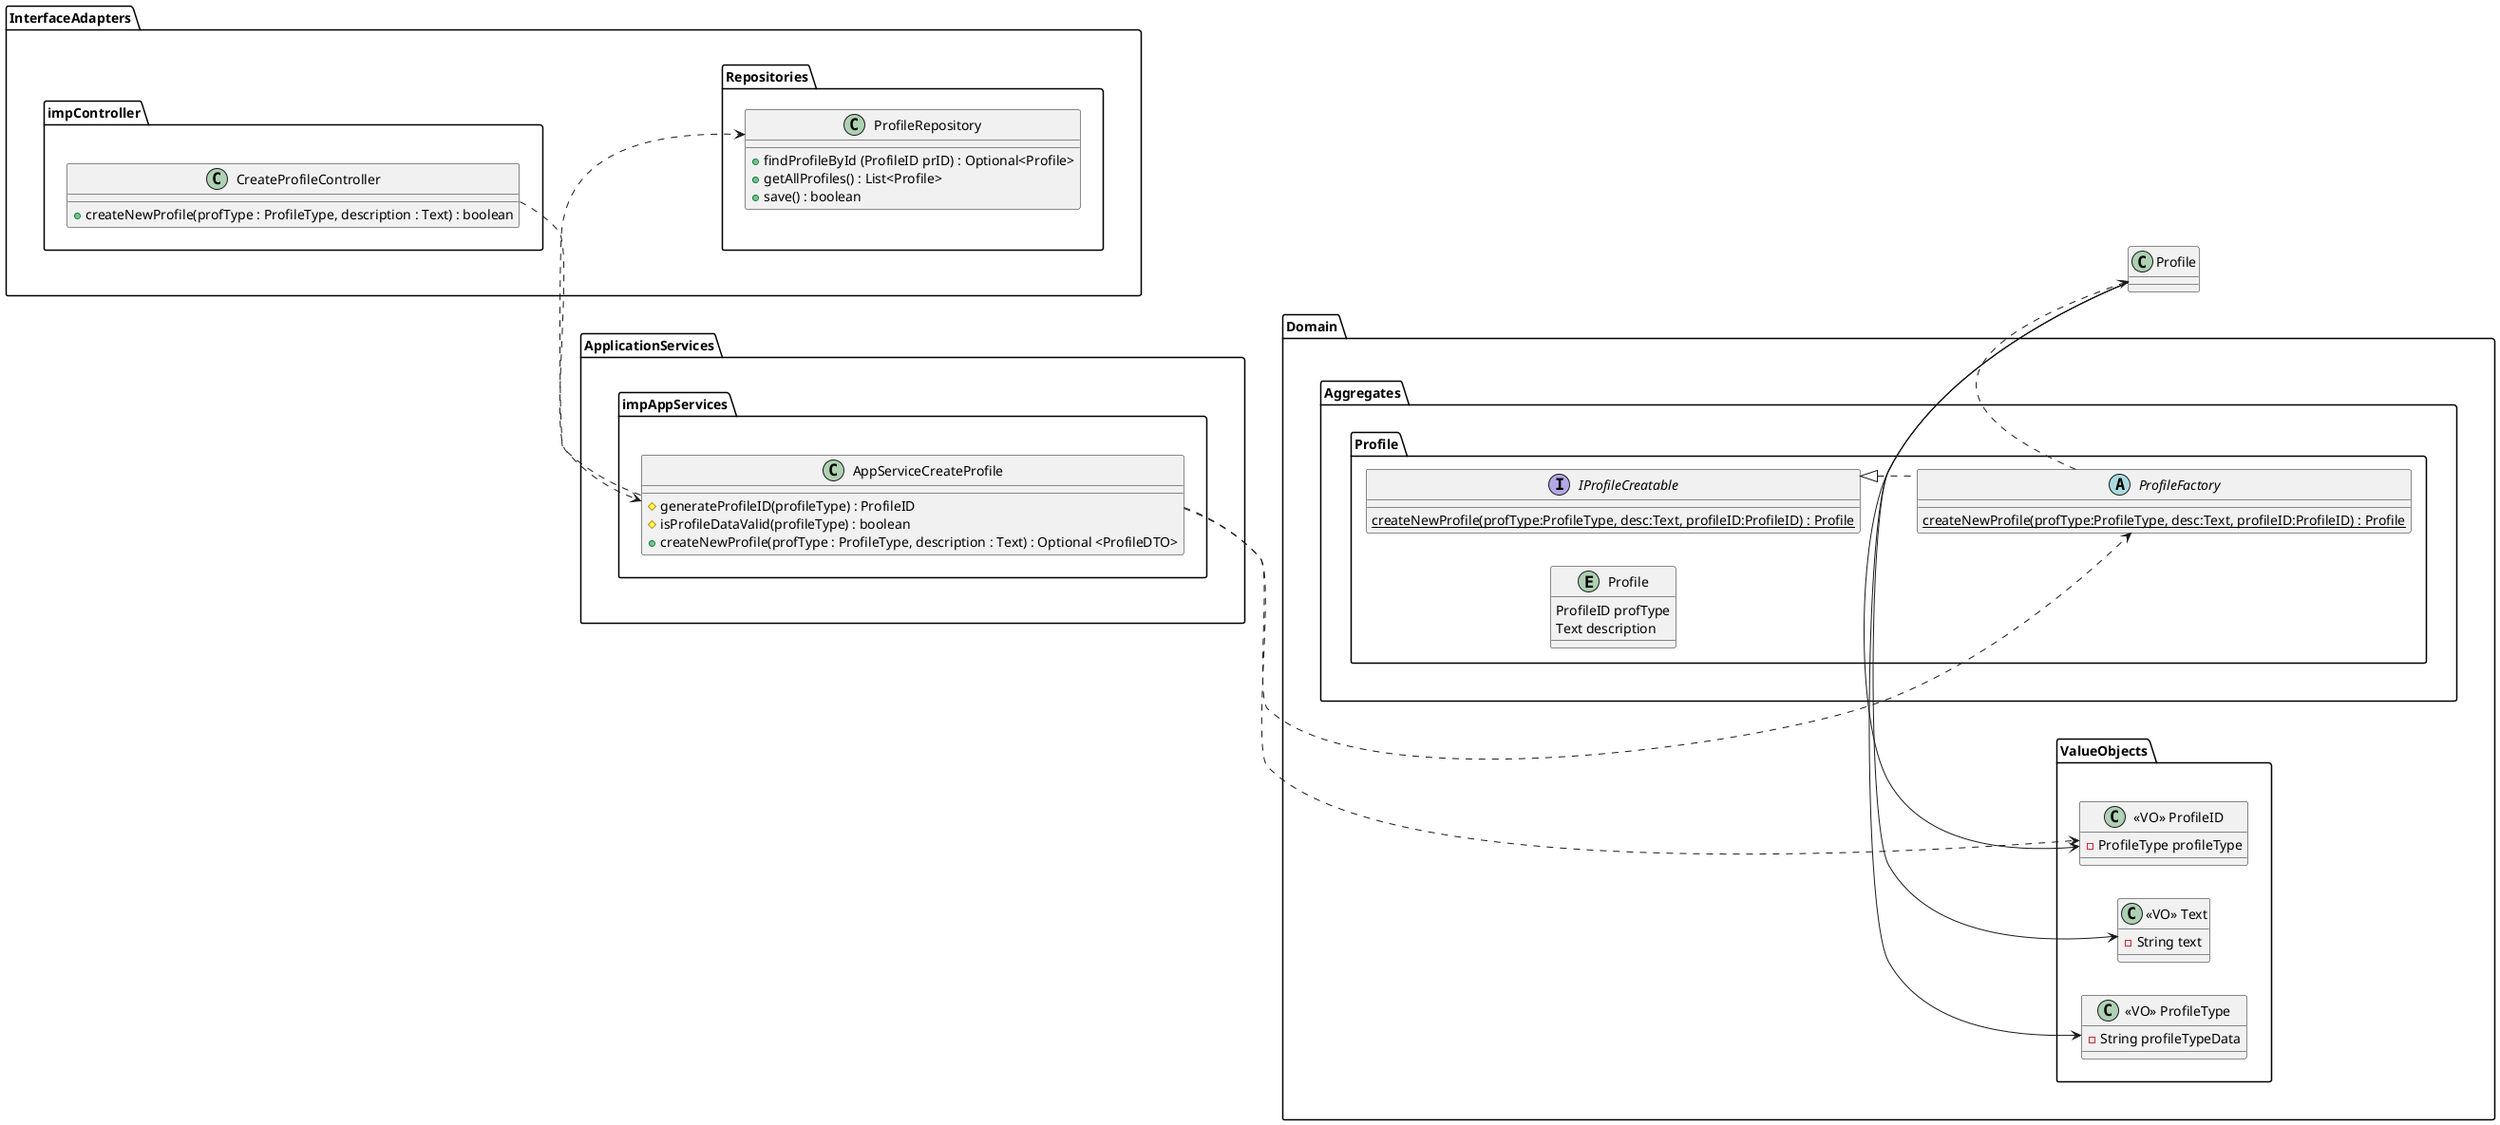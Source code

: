 @startuml
'https://plantuml.com/class-diagram
left to right direction


package InterfaceAdapters{
    package impController{
        class "CreateProfileController" as cntrl{
        +createNewProfile(profType : ProfileType, description : Text) : boolean
        }
    }



    package Repositories{
        class ProfileRepository{
           +findProfileById (ProfileID prID) : Optional<Profile>
           +getAllProfiles() : List<Profile>
           +save() : boolean
        }
    }

}

package ApplicationServices{


    package impAppServices{
        class AppServiceCreateProfile{
            # generateProfileID(profileType) : ProfileID
            # isProfileDataValid(profileType) : boolean
            + createNewProfile(profType : ProfileType, description : Text) : Optional <ProfileDTO>

        }
    }


}

package Domain{

    package Aggregates{

        package Profile{
           entity Profile{
             ProfileID profType
             Text description
           }
           interface IProfileCreatable{
                {static} createNewProfile(profType:ProfileType, desc:Text, profileID:ProfileID) : Profile
           }

           abstract class ProfileFactory{
                {static} createNewProfile(profType:ProfileType, desc:Text, profileID:ProfileID) : Profile
           }

        }

    }

    package ValueObjects{
         class "<<VO>> ProfileID"{
            - ProfileType profileType
         }
         class "<<VO>> ProfileType"{
            - String profileTypeData
         }
         class "<<VO>> Text"{
            - String text
         }
    }


}

'layout definitions'
InterfaceAdapters --down[hidden]> ApplicationServices
ApplicationServices --down[hidden]> Domain

impController --[hidden]> Repositories
impController --down[hidden]> impAppServices
Repositories --down[hidden]> impAppServices

ApplicationServices --down[hidden]> Domain
impAppServices --down[hidden]> Domain

ApplicationServices --down[hidden]> Aggregates
Aggregates --right[hidden]> Domain
Aggregates --down[hidden]> ValueObjects
Domain --left[hidden]> Aggregates

Profile --up[hidden]> ProfileFactory
IProfileCreatable --up[hidden]> ProfileFactory
ProfileFactory --up[hidden]> IProfileCreatable
impAppServices --[hidden]>ProfileRepository





'Interfaces relations'
IProfileCreatable <|.. ProfileFactory


'relations'
Profile -> "<<VO>> ProfileID"
Profile -> "<<VO>> Text"
Profile -> "<<VO>> ProfileType"

AppServiceCreateProfile ..> ProfileRepository
AppServiceCreateProfile ..> ProfileFactory
cntrl ..> AppServiceCreateProfile
ProfileFactory ..> Profile
AppServiceCreateProfile ..> "<<VO>> ProfileID"


@enduml